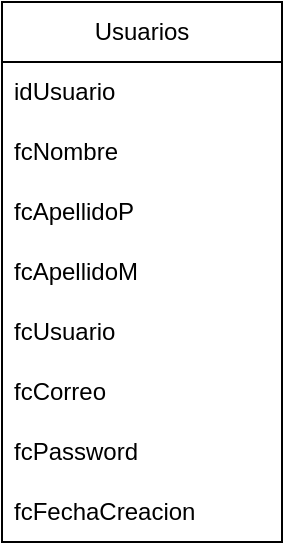 <mxfile version="24.7.13">
  <diagram name="Página-1" id="dERwzDGJkhgGYgavCubp">
    <mxGraphModel dx="1434" dy="772" grid="1" gridSize="10" guides="1" tooltips="1" connect="1" arrows="1" fold="1" page="1" pageScale="1" pageWidth="827" pageHeight="1169" math="0" shadow="0">
      <root>
        <mxCell id="0" />
        <mxCell id="1" parent="0" />
        <mxCell id="DuCCJNVbPkKAM7Y28VS0-6" value="Usuarios" style="swimlane;fontStyle=0;childLayout=stackLayout;horizontal=1;startSize=30;horizontalStack=0;resizeParent=1;resizeParentMax=0;resizeLast=0;collapsible=1;marginBottom=0;whiteSpace=wrap;html=1;" vertex="1" parent="1">
          <mxGeometry x="40" y="50" width="140" height="270" as="geometry" />
        </mxCell>
        <mxCell id="DuCCJNVbPkKAM7Y28VS0-7" value="idUsuario" style="text;strokeColor=none;fillColor=none;align=left;verticalAlign=middle;spacingLeft=4;spacingRight=4;overflow=hidden;points=[[0,0.5],[1,0.5]];portConstraint=eastwest;rotatable=0;whiteSpace=wrap;html=1;" vertex="1" parent="DuCCJNVbPkKAM7Y28VS0-6">
          <mxGeometry y="30" width="140" height="30" as="geometry" />
        </mxCell>
        <mxCell id="DuCCJNVbPkKAM7Y28VS0-8" value="fcNombre" style="text;strokeColor=none;fillColor=none;align=left;verticalAlign=middle;spacingLeft=4;spacingRight=4;overflow=hidden;points=[[0,0.5],[1,0.5]];portConstraint=eastwest;rotatable=0;whiteSpace=wrap;html=1;" vertex="1" parent="DuCCJNVbPkKAM7Y28VS0-6">
          <mxGeometry y="60" width="140" height="30" as="geometry" />
        </mxCell>
        <mxCell id="DuCCJNVbPkKAM7Y28VS0-12" value="fcApellidoP" style="text;strokeColor=none;fillColor=none;align=left;verticalAlign=middle;spacingLeft=4;spacingRight=4;overflow=hidden;points=[[0,0.5],[1,0.5]];portConstraint=eastwest;rotatable=0;whiteSpace=wrap;html=1;" vertex="1" parent="DuCCJNVbPkKAM7Y28VS0-6">
          <mxGeometry y="90" width="140" height="30" as="geometry" />
        </mxCell>
        <mxCell id="DuCCJNVbPkKAM7Y28VS0-9" value="fcApellidoM" style="text;strokeColor=none;fillColor=none;align=left;verticalAlign=middle;spacingLeft=4;spacingRight=4;overflow=hidden;points=[[0,0.5],[1,0.5]];portConstraint=eastwest;rotatable=0;whiteSpace=wrap;html=1;" vertex="1" parent="DuCCJNVbPkKAM7Y28VS0-6">
          <mxGeometry y="120" width="140" height="30" as="geometry" />
        </mxCell>
        <mxCell id="DuCCJNVbPkKAM7Y28VS0-13" value="fcUsuario" style="text;strokeColor=none;fillColor=none;align=left;verticalAlign=middle;spacingLeft=4;spacingRight=4;overflow=hidden;points=[[0,0.5],[1,0.5]];portConstraint=eastwest;rotatable=0;whiteSpace=wrap;html=1;" vertex="1" parent="DuCCJNVbPkKAM7Y28VS0-6">
          <mxGeometry y="150" width="140" height="30" as="geometry" />
        </mxCell>
        <mxCell id="DuCCJNVbPkKAM7Y28VS0-14" value="fcCorreo" style="text;strokeColor=none;fillColor=none;align=left;verticalAlign=middle;spacingLeft=4;spacingRight=4;overflow=hidden;points=[[0,0.5],[1,0.5]];portConstraint=eastwest;rotatable=0;whiteSpace=wrap;html=1;" vertex="1" parent="DuCCJNVbPkKAM7Y28VS0-6">
          <mxGeometry y="180" width="140" height="30" as="geometry" />
        </mxCell>
        <mxCell id="DuCCJNVbPkKAM7Y28VS0-15" value="fcPassword" style="text;strokeColor=none;fillColor=none;align=left;verticalAlign=middle;spacingLeft=4;spacingRight=4;overflow=hidden;points=[[0,0.5],[1,0.5]];portConstraint=eastwest;rotatable=0;whiteSpace=wrap;html=1;" vertex="1" parent="DuCCJNVbPkKAM7Y28VS0-6">
          <mxGeometry y="210" width="140" height="30" as="geometry" />
        </mxCell>
        <mxCell id="DuCCJNVbPkKAM7Y28VS0-16" value="fcFechaCreacion" style="text;strokeColor=none;fillColor=none;align=left;verticalAlign=middle;spacingLeft=4;spacingRight=4;overflow=hidden;points=[[0,0.5],[1,0.5]];portConstraint=eastwest;rotatable=0;whiteSpace=wrap;html=1;" vertex="1" parent="DuCCJNVbPkKAM7Y28VS0-6">
          <mxGeometry y="240" width="140" height="30" as="geometry" />
        </mxCell>
      </root>
    </mxGraphModel>
  </diagram>
</mxfile>
